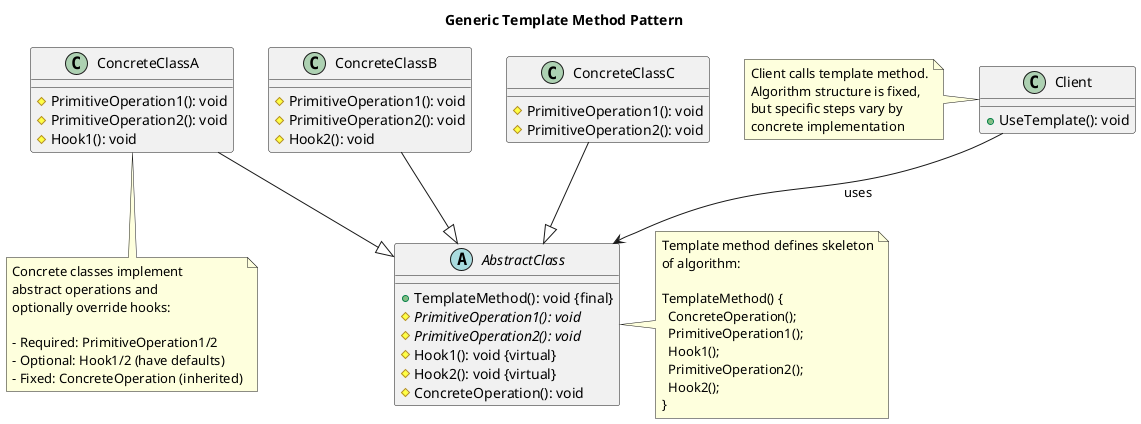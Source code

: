 @startuml Generic_Template_Method_Pattern

title Generic Template Method Pattern

abstract class AbstractClass {
    +TemplateMethod(): void {final}
    #PrimitiveOperation1(): void {abstract}
    #PrimitiveOperation2(): void {abstract}
    #Hook1(): void {virtual}
    #Hook2(): void {virtual}
    #ConcreteOperation(): void
}

class ConcreteClassA {
    #PrimitiveOperation1(): void
    #PrimitiveOperation2(): void
    #Hook1(): void
}

class ConcreteClassB {
    #PrimitiveOperation1(): void
    #PrimitiveOperation2(): void
    #Hook2(): void
}

class ConcreteClassC {
    #PrimitiveOperation1(): void
    #PrimitiveOperation2(): void
}

class Client {
    +UseTemplate(): void
}

ConcreteClassA --|> AbstractClass
ConcreteClassB --|> AbstractClass
ConcreteClassC --|> AbstractClass
Client --> AbstractClass : uses

note right of AbstractClass
  Template method defines skeleton
  of algorithm:
  
  TemplateMethod() {
    ConcreteOperation();
    PrimitiveOperation1();
    Hook1();
    PrimitiveOperation2();
    Hook2();
  }
end note

note bottom of ConcreteClassA
  Concrete classes implement
  abstract operations and
  optionally override hooks:
  
  - Required: PrimitiveOperation1/2
  - Optional: Hook1/2 (have defaults)
  - Fixed: ConcreteOperation (inherited)
end note

note left of Client
  Client calls template method.
  Algorithm structure is fixed,
  but specific steps vary by
  concrete implementation
end note

@enduml
